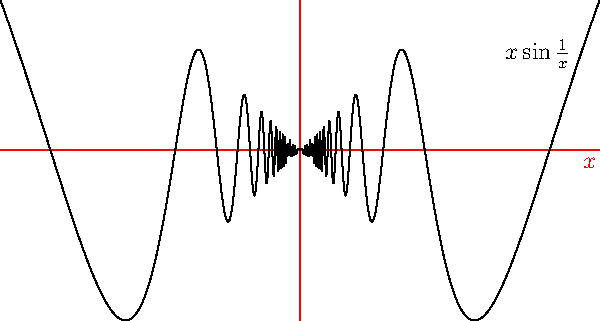 import graph;
size(300,0);

real f(real x) {return (x != 0.0) ? x * sin(1.0 / x) : 0.0;}
pair F(real x) {return (x,f(x));}

xaxis("$x$",red);
yaxis(red);
draw(graph(f,-1.2/pi,1.2/pi,1000));
label("$x\sin\frac{1}{x}$",F(1.1/pi),NW);
